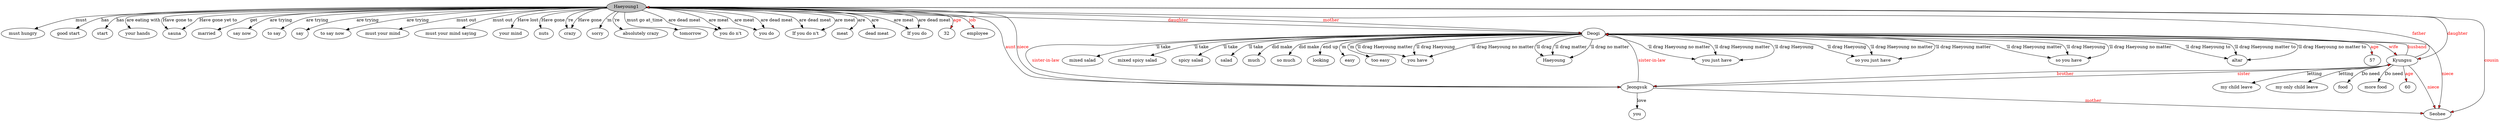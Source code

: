 // The Round Table
digraph {
	0 [label=Haeyoung1 fillcolor=gray style=filled]
	1 [label="must hungry"]
	0 -> 1 [label=must]
	2 [label="good start"]
	0 -> 2 [label=has]
	3 [label=start]
	0 -> 3 [label=has]
	4 [label="your hands"]
	0 -> 4 [label="are eating with"]
	5 [label=sauna]
	0 -> 5 [label="Have gone yet to"]
	0 -> 5 [label="Have gone to"]
	6 [label=married]
	0 -> 6 [label=get]
	7 [label="say now"]
	0 -> 7 [label="are trying"]
	8 [label="to say"]
	0 -> 8 [label="are trying"]
	9 [label=say]
	0 -> 9 [label="are trying"]
	10 [label="to say now"]
	0 -> 10 [label="are trying"]
	11 [label="must your mind"]
	0 -> 11 [label="must out"]
	12 [label="must your mind saying"]
	0 -> 12 [label="must out"]
	13 [label="your mind"]
	0 -> 13 [label="Have lost"]
	14 [label=nuts]
	0 -> 14 [label="Have gone"]
	15 [label=crazy]
	0 -> 15 [label="Have gone"]
	16 [label=sorry]
	0 -> 16 [label="'m"]
	17 [label="absolutely crazy"]
	0 -> 17 [label="'re"]
	0 -> 15 [label="'re"]
	18 [label=tomorrow]
	0 -> 18 [label="must go at_time"]
	19 [label="you do n't"]
	0 -> 19 [label="are meat"]
	20 [label="you do"]
	0 -> 20 [label="are dead meat"]
	21 [label="If you do n't"]
	0 -> 21 [label="are meat"]
	0 -> 19 [label="are dead meat"]
	22 [label=meat]
	0 -> 22 [label=are]
	23 [label="dead meat"]
	0 -> 23 [label=are]
	24 [label="If you do"]
	0 -> 24 [label="are dead meat"]
	0 -> 24 [label="are meat"]
	0 -> 20 [label="are meat"]
	0 -> 21 [label="are dead meat"]
	25 [label=32]
	0 -> 25 [label=age fillcolor=red fontcolor=red style=filled]
	26 [label=employee]
	0 -> 26 [label=job fillcolor=red fontcolor=red style=filled]
	27 [label=Deogi]
	0 -> 27 [label=daughter fillcolor=red fontcolor=red style=filled]
	28 [label=Kyungsu]
	0 -> 28 [label=daughter fillcolor=red fontcolor=red style=filled]
	29 [label=Seohee]
	0 -> 29 [label=cousin fillcolor=red fontcolor=red style=filled]
	30 [label=Jeongsuk]
	0 -> 30 [label=niece fillcolor=red fontcolor=red style=filled]
	31 [label="my child leave"]
	28 -> 31 [label=letting]
	32 [label="my only child leave"]
	28 -> 32 [label=letting]
	33 [label=food]
	28 -> 33 [label="Do need"]
	34 [label="more food"]
	28 -> 34 [label="Do need"]
	35 [label=60]
	28 -> 35 [label=age fillcolor=red fontcolor=red style=filled]
	28 -> 0 [label=father fillcolor=red fontcolor=red style=filled]
	28 -> 27 [label=husband fillcolor=red fontcolor=red style=filled]
	28 -> 30 [label=brother fillcolor=red fontcolor=red style=filled]
	28 -> 29 [label=niece fillcolor=red fontcolor=red style=filled]
	36 [label="mixed salad"]
	27 -> 36 [label="'ll take"]
	37 [label="mixed spicy salad"]
	27 -> 37 [label="'ll take"]
	38 [label="spicy salad"]
	27 -> 38 [label="'ll take"]
	39 [label=salad]
	27 -> 39 [label="'ll take"]
	40 [label=much]
	27 -> 40 [label="did make"]
	41 [label="so much"]
	27 -> 41 [label="did make"]
	42 [label=looking]
	27 -> 42 [label="end up"]
	43 [label=easy]
	27 -> 43 [label="’m"]
	44 [label="too easy"]
	27 -> 44 [label="’m"]
	45 [label="you have"]
	27 -> 45 [label="'ll drag Haeyoung"]
	46 [label=Haeyoung]
	27 -> 46 [label="'ll drag matter"]
	47 [label="you just have"]
	27 -> 47 [label="'ll drag Haeyoung no matter"]
	27 -> 47 [label="'ll drag Haeyoung matter"]
	27 -> 47 [label="'ll drag Haeyoung"]
	27 -> 46 [label="'ll drag no matter"]
	48 [label="so you just have"]
	27 -> 48 [label="'ll drag Haeyoung"]
	49 [label="so you have"]
	27 -> 49 [label="'ll drag Haeyoung matter"]
	27 -> 46 [label="'ll drag"]
	27 -> 48 [label="'ll drag Haeyoung no matter"]
	50 [label=altar]
	27 -> 50 [label="'ll drag Haeyoung to"]
	27 -> 49 [label="'ll drag Haeyoung"]
	27 -> 49 [label="'ll drag Haeyoung no matter"]
	27 -> 50 [label="'ll drag Haeyoung matter to"]
	27 -> 48 [label="'ll drag Haeyoung matter"]
	27 -> 45 [label="'ll drag Haeyoung no matter"]
	27 -> 45 [label="'ll drag Haeyoung matter"]
	27 -> 50 [label="'ll drag Haeyoung no matter to"]
	51 [label=57]
	27 -> 51 [label=age fillcolor=red fontcolor=red style=filled]
	27 -> 0 [label=mother fillcolor=red fontcolor=red style=filled]
	27 -> 30 [label="sister-in-law" fillcolor=red fontcolor=red style=filled]
	27 -> 28 [label=wife fillcolor=red fontcolor=red style=filled]
	27 -> 29 [label=niece fillcolor=red fontcolor=red style=filled]
	52 [label=you]
	30 -> 52 [label=love]
	30 -> 0 [label=aunt fillcolor=red fontcolor=red style=filled]
	30 -> 27 [label="sister-in-law" fillcolor=red fontcolor=red style=filled]
	30 -> 28 [label=sister fillcolor=red fontcolor=red style=filled]
	30 -> 29 [label=mother fillcolor=red fontcolor=red style=filled]
}
